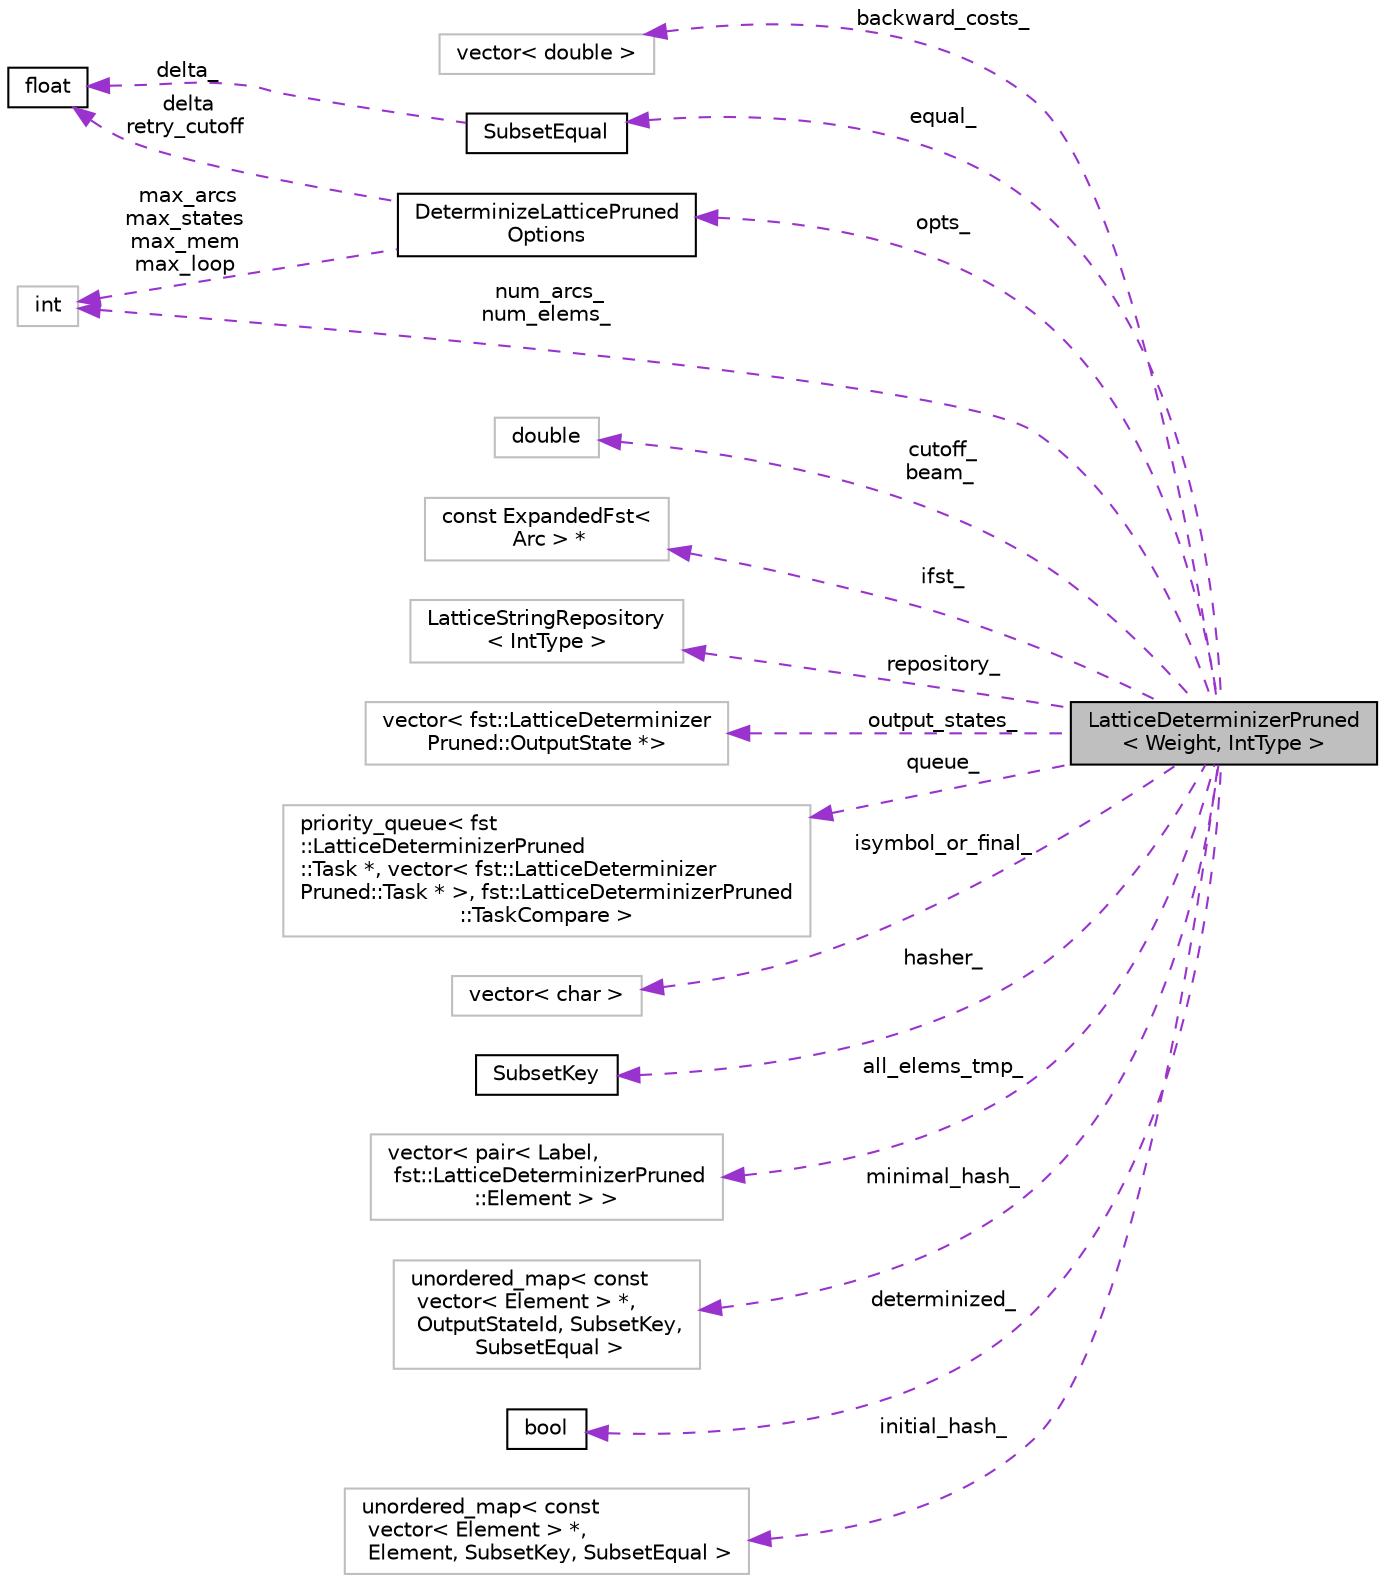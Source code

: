 digraph "LatticeDeterminizerPruned&lt; Weight, IntType &gt;"
{
  edge [fontname="Helvetica",fontsize="10",labelfontname="Helvetica",labelfontsize="10"];
  node [fontname="Helvetica",fontsize="10",shape=record];
  rankdir="LR";
  Node1 [label="LatticeDeterminizerPruned\l\< Weight, IntType \>",height=0.2,width=0.4,color="black", fillcolor="grey75", style="filled", fontcolor="black"];
  Node2 -> Node1 [dir="back",color="darkorchid3",fontsize="10",style="dashed",label=" backward_costs_" ,fontname="Helvetica"];
  Node2 [label="vector\< double \>",height=0.2,width=0.4,color="grey75", fillcolor="white", style="filled"];
  Node3 -> Node1 [dir="back",color="darkorchid3",fontsize="10",style="dashed",label=" equal_" ,fontname="Helvetica"];
  Node3 [label="SubsetEqual",height=0.2,width=0.4,color="black", fillcolor="white", style="filled",URL="$classfst_1_1LatticeDeterminizerPruned_1_1SubsetEqual.html"];
  Node4 -> Node3 [dir="back",color="darkorchid3",fontsize="10",style="dashed",label=" delta_" ,fontname="Helvetica"];
  Node4 [label="float",height=0.2,width=0.4,color="black", fillcolor="white", style="filled",URL="$classfloat.html"];
  Node5 -> Node1 [dir="back",color="darkorchid3",fontsize="10",style="dashed",label=" cutoff_\nbeam_" ,fontname="Helvetica"];
  Node5 [label="double",height=0.2,width=0.4,color="grey75", fillcolor="white", style="filled"];
  Node6 -> Node1 [dir="back",color="darkorchid3",fontsize="10",style="dashed",label=" ifst_" ,fontname="Helvetica"];
  Node6 [label="const ExpandedFst\<\l Arc \> *",height=0.2,width=0.4,color="grey75", fillcolor="white", style="filled"];
  Node7 -> Node1 [dir="back",color="darkorchid3",fontsize="10",style="dashed",label=" repository_" ,fontname="Helvetica"];
  Node7 [label="LatticeStringRepository\l\< IntType \>",height=0.2,width=0.4,color="grey75", fillcolor="white", style="filled"];
  Node8 -> Node1 [dir="back",color="darkorchid3",fontsize="10",style="dashed",label=" output_states_" ,fontname="Helvetica"];
  Node8 [label="vector\< fst::LatticeDeterminizer\lPruned::OutputState *\>",height=0.2,width=0.4,color="grey75", fillcolor="white", style="filled"];
  Node9 -> Node1 [dir="back",color="darkorchid3",fontsize="10",style="dashed",label=" queue_" ,fontname="Helvetica"];
  Node9 [label="priority_queue\< fst\l::LatticeDeterminizerPruned\l::Task *, vector\< fst::LatticeDeterminizer\lPruned::Task * \>, fst::LatticeDeterminizerPruned\l::TaskCompare \>",height=0.2,width=0.4,color="grey75", fillcolor="white", style="filled"];
  Node10 -> Node1 [dir="back",color="darkorchid3",fontsize="10",style="dashed",label=" isymbol_or_final_" ,fontname="Helvetica"];
  Node10 [label="vector\< char \>",height=0.2,width=0.4,color="grey75", fillcolor="white", style="filled"];
  Node11 -> Node1 [dir="back",color="darkorchid3",fontsize="10",style="dashed",label=" hasher_" ,fontname="Helvetica"];
  Node11 [label="SubsetKey",height=0.2,width=0.4,color="black", fillcolor="white", style="filled",URL="$classfst_1_1LatticeDeterminizerPruned_1_1SubsetKey.html"];
  Node12 -> Node1 [dir="back",color="darkorchid3",fontsize="10",style="dashed",label=" all_elems_tmp_" ,fontname="Helvetica"];
  Node12 [label="vector\< pair\< Label,\l fst::LatticeDeterminizerPruned\l::Element \> \>",height=0.2,width=0.4,color="grey75", fillcolor="white", style="filled"];
  Node13 -> Node1 [dir="back",color="darkorchid3",fontsize="10",style="dashed",label=" minimal_hash_" ,fontname="Helvetica"];
  Node13 [label="unordered_map\< const\l vector\< Element \> *,\l OutputStateId, SubsetKey,\l SubsetEqual \>",height=0.2,width=0.4,color="grey75", fillcolor="white", style="filled"];
  Node14 -> Node1 [dir="back",color="darkorchid3",fontsize="10",style="dashed",label=" num_arcs_\nnum_elems_" ,fontname="Helvetica"];
  Node14 [label="int",height=0.2,width=0.4,color="grey75", fillcolor="white", style="filled"];
  Node15 -> Node1 [dir="back",color="darkorchid3",fontsize="10",style="dashed",label=" determinized_" ,fontname="Helvetica"];
  Node15 [label="bool",height=0.2,width=0.4,color="black", fillcolor="white", style="filled",URL="$classbool.html"];
  Node16 -> Node1 [dir="back",color="darkorchid3",fontsize="10",style="dashed",label=" opts_" ,fontname="Helvetica"];
  Node16 [label="DeterminizeLatticePruned\lOptions",height=0.2,width=0.4,color="black", fillcolor="white", style="filled",URL="$structfst_1_1DeterminizeLatticePrunedOptions.html"];
  Node4 -> Node16 [dir="back",color="darkorchid3",fontsize="10",style="dashed",label=" delta\nretry_cutoff" ,fontname="Helvetica"];
  Node14 -> Node16 [dir="back",color="darkorchid3",fontsize="10",style="dashed",label=" max_arcs\nmax_states\nmax_mem\nmax_loop" ,fontname="Helvetica"];
  Node17 -> Node1 [dir="back",color="darkorchid3",fontsize="10",style="dashed",label=" initial_hash_" ,fontname="Helvetica"];
  Node17 [label="unordered_map\< const\l vector\< Element \> *,\l Element, SubsetKey, SubsetEqual \>",height=0.2,width=0.4,color="grey75", fillcolor="white", style="filled"];
}
